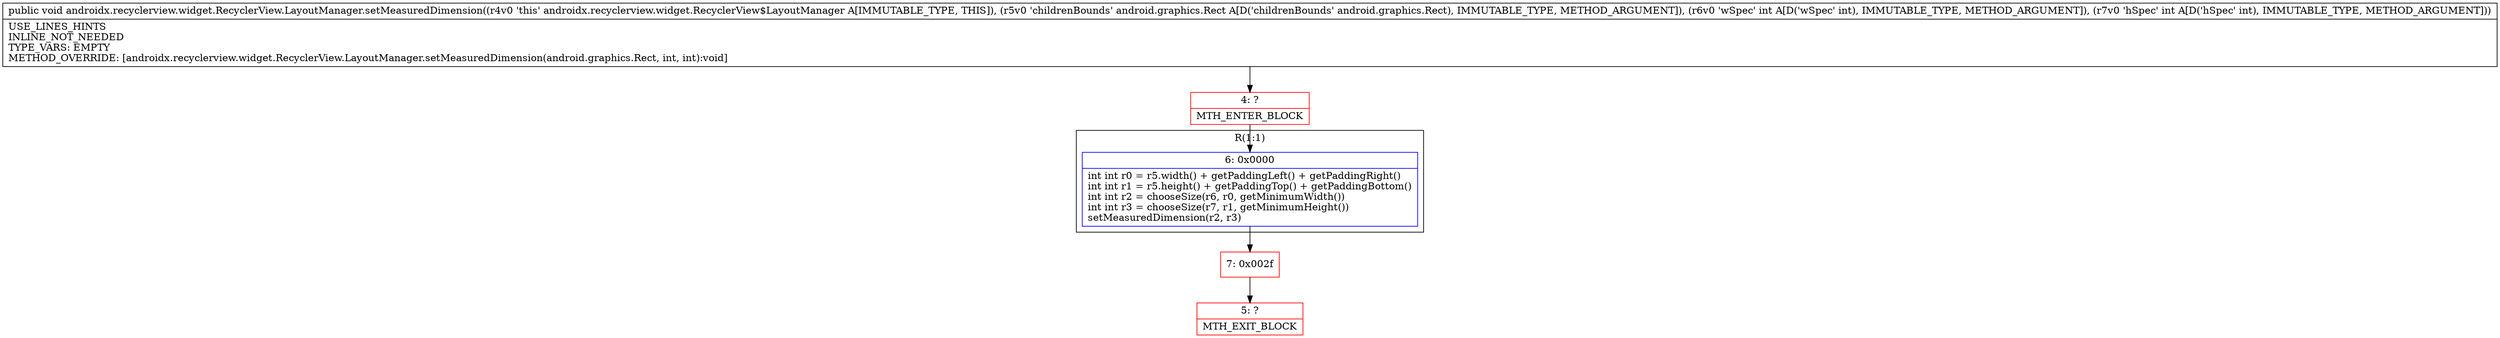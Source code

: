 digraph "CFG forandroidx.recyclerview.widget.RecyclerView.LayoutManager.setMeasuredDimension(Landroid\/graphics\/Rect;II)V" {
subgraph cluster_Region_821159942 {
label = "R(1:1)";
node [shape=record,color=blue];
Node_6 [shape=record,label="{6\:\ 0x0000|int int r0 = r5.width() + getPaddingLeft() + getPaddingRight()\lint int r1 = r5.height() + getPaddingTop() + getPaddingBottom()\lint int r2 = chooseSize(r6, r0, getMinimumWidth())\lint int r3 = chooseSize(r7, r1, getMinimumHeight())\lsetMeasuredDimension(r2, r3)\l}"];
}
Node_4 [shape=record,color=red,label="{4\:\ ?|MTH_ENTER_BLOCK\l}"];
Node_7 [shape=record,color=red,label="{7\:\ 0x002f}"];
Node_5 [shape=record,color=red,label="{5\:\ ?|MTH_EXIT_BLOCK\l}"];
MethodNode[shape=record,label="{public void androidx.recyclerview.widget.RecyclerView.LayoutManager.setMeasuredDimension((r4v0 'this' androidx.recyclerview.widget.RecyclerView$LayoutManager A[IMMUTABLE_TYPE, THIS]), (r5v0 'childrenBounds' android.graphics.Rect A[D('childrenBounds' android.graphics.Rect), IMMUTABLE_TYPE, METHOD_ARGUMENT]), (r6v0 'wSpec' int A[D('wSpec' int), IMMUTABLE_TYPE, METHOD_ARGUMENT]), (r7v0 'hSpec' int A[D('hSpec' int), IMMUTABLE_TYPE, METHOD_ARGUMENT]))  | USE_LINES_HINTS\lINLINE_NOT_NEEDED\lTYPE_VARS: EMPTY\lMETHOD_OVERRIDE: [androidx.recyclerview.widget.RecyclerView.LayoutManager.setMeasuredDimension(android.graphics.Rect, int, int):void]\l}"];
MethodNode -> Node_4;Node_6 -> Node_7;
Node_4 -> Node_6;
Node_7 -> Node_5;
}


